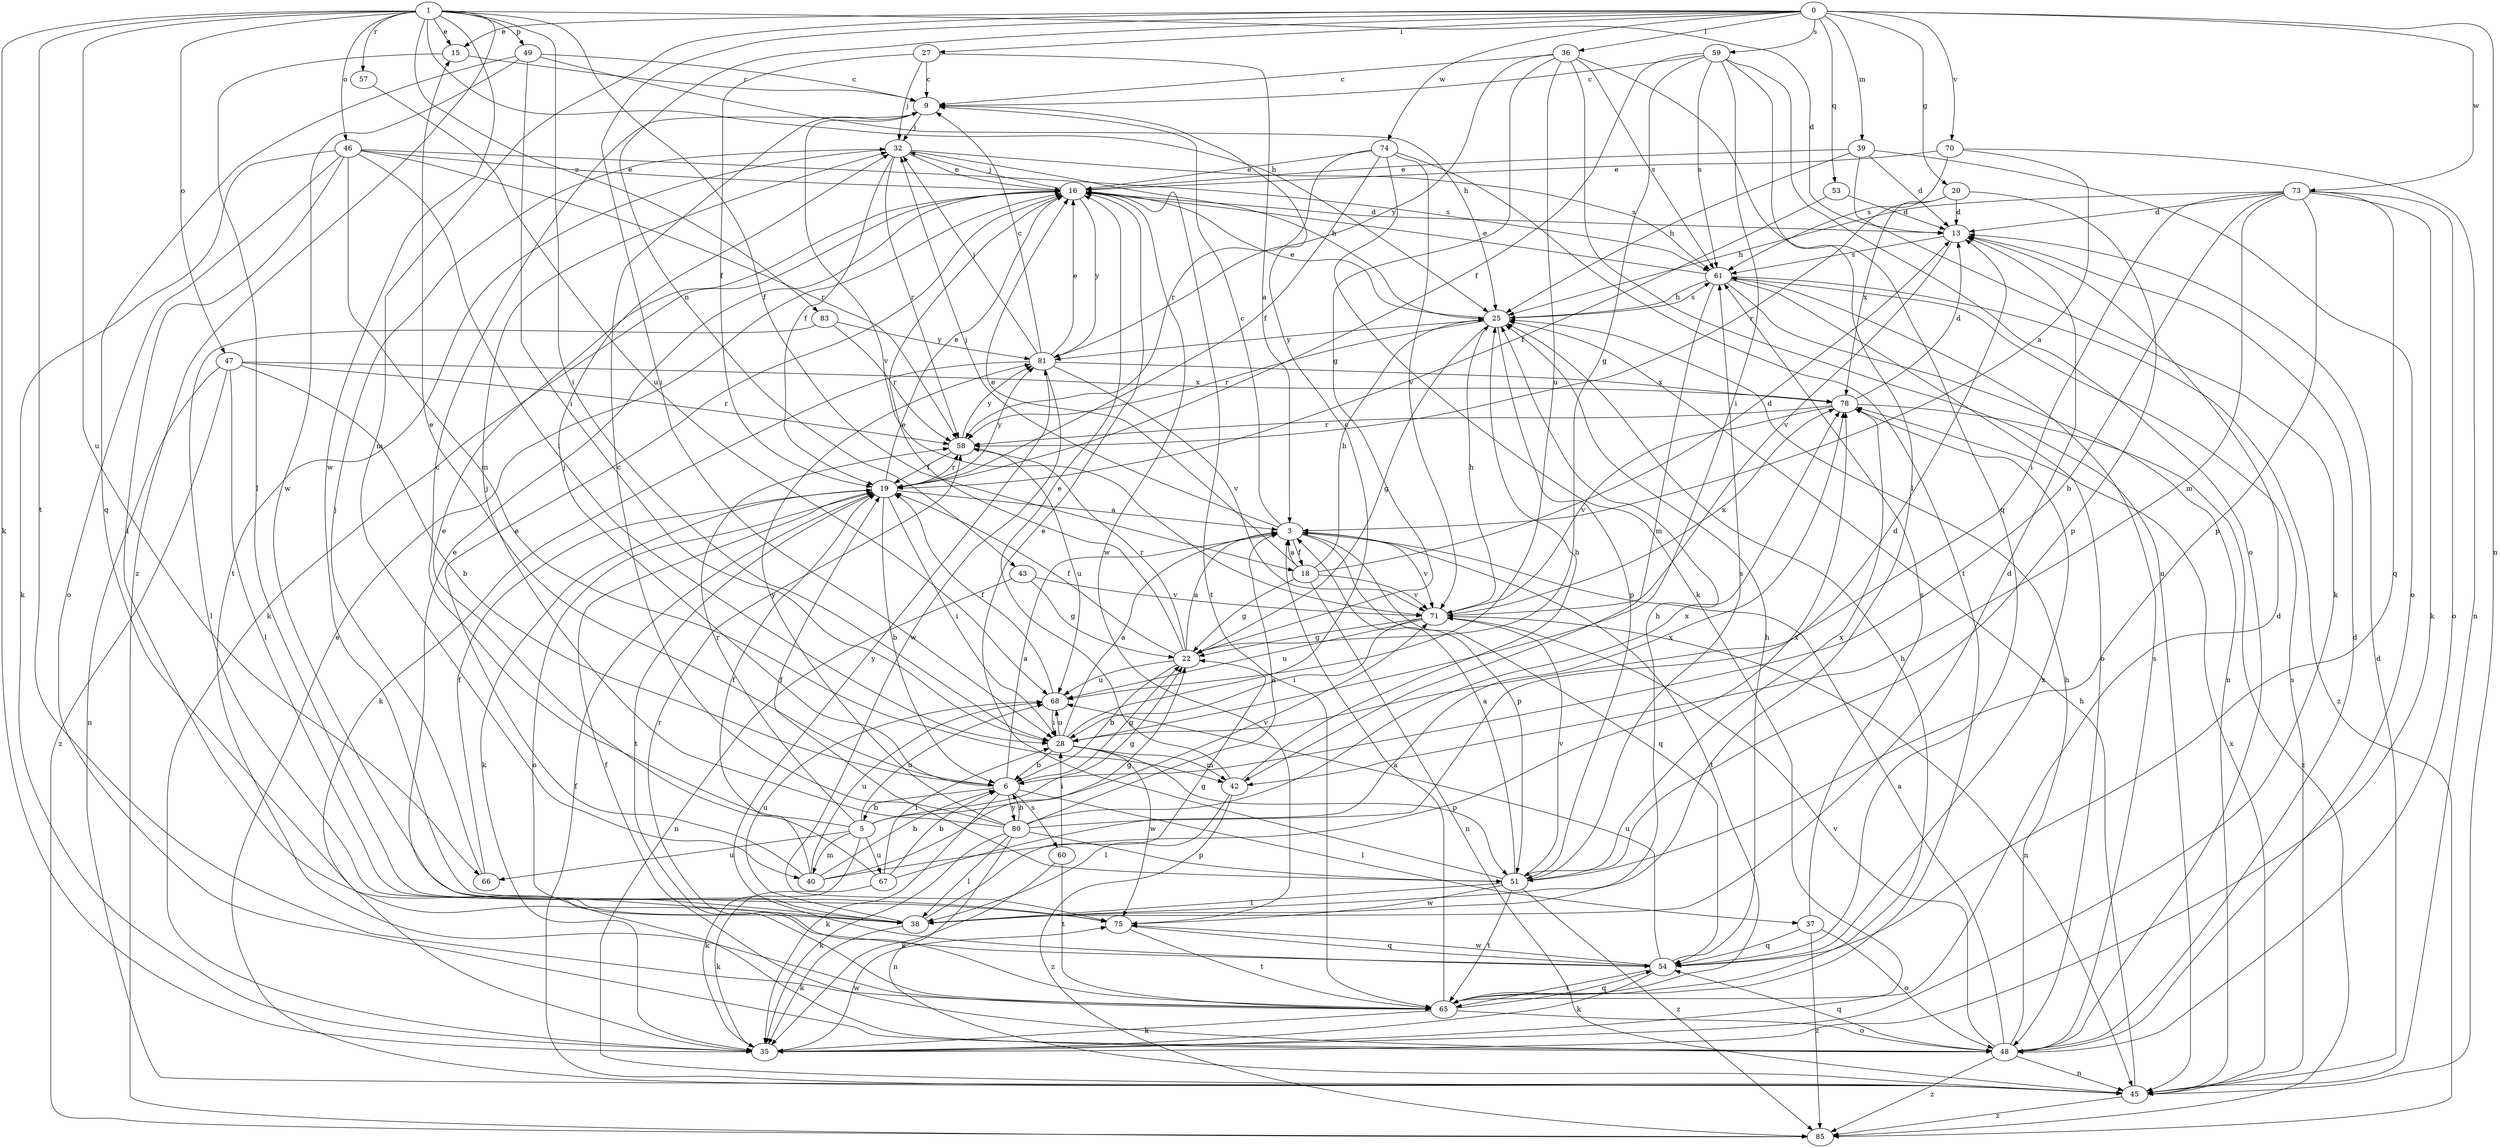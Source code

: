 strict digraph  {
0;
1;
3;
5;
6;
9;
13;
15;
16;
18;
19;
20;
22;
25;
27;
28;
32;
35;
36;
37;
38;
39;
40;
42;
43;
45;
46;
47;
48;
49;
51;
53;
54;
57;
58;
59;
60;
61;
65;
66;
67;
68;
70;
71;
73;
74;
75;
78;
80;
81;
83;
85;
0 -> 15  [label=e];
0 -> 20  [label=g];
0 -> 27  [label=i];
0 -> 28  [label=i];
0 -> 36  [label=l];
0 -> 39  [label=m];
0 -> 40  [label=m];
0 -> 43  [label=n];
0 -> 45  [label=n];
0 -> 53  [label=q];
0 -> 59  [label=s];
0 -> 70  [label=v];
0 -> 73  [label=w];
0 -> 74  [label=w];
1 -> 13  [label=d];
1 -> 15  [label=e];
1 -> 18  [label=f];
1 -> 25  [label=h];
1 -> 28  [label=i];
1 -> 35  [label=k];
1 -> 46  [label=o];
1 -> 47  [label=o];
1 -> 49  [label=p];
1 -> 57  [label=r];
1 -> 65  [label=t];
1 -> 66  [label=u];
1 -> 75  [label=w];
1 -> 83  [label=z];
1 -> 85  [label=z];
3 -> 9  [label=c];
3 -> 18  [label=f];
3 -> 32  [label=j];
3 -> 51  [label=p];
3 -> 54  [label=q];
3 -> 65  [label=t];
3 -> 71  [label=v];
5 -> 9  [label=c];
5 -> 22  [label=g];
5 -> 35  [label=k];
5 -> 40  [label=m];
5 -> 58  [label=r];
5 -> 66  [label=u];
5 -> 67  [label=u];
5 -> 68  [label=u];
5 -> 71  [label=v];
6 -> 3  [label=a];
6 -> 5  [label=b];
6 -> 15  [label=e];
6 -> 22  [label=g];
6 -> 32  [label=j];
6 -> 35  [label=k];
6 -> 37  [label=l];
6 -> 60  [label=s];
6 -> 80  [label=y];
9 -> 32  [label=j];
9 -> 71  [label=v];
13 -> 61  [label=s];
13 -> 71  [label=v];
15 -> 9  [label=c];
15 -> 38  [label=l];
16 -> 13  [label=d];
16 -> 32  [label=j];
16 -> 35  [label=k];
16 -> 65  [label=t];
16 -> 75  [label=w];
16 -> 81  [label=y];
18 -> 3  [label=a];
18 -> 13  [label=d];
18 -> 16  [label=e];
18 -> 22  [label=g];
18 -> 25  [label=h];
18 -> 45  [label=n];
18 -> 71  [label=v];
19 -> 3  [label=a];
19 -> 6  [label=b];
19 -> 16  [label=e];
19 -> 28  [label=i];
19 -> 35  [label=k];
19 -> 48  [label=o];
19 -> 58  [label=r];
19 -> 65  [label=t];
19 -> 81  [label=y];
20 -> 13  [label=d];
20 -> 51  [label=p];
20 -> 58  [label=r];
20 -> 78  [label=x];
22 -> 3  [label=a];
22 -> 6  [label=b];
22 -> 16  [label=e];
22 -> 19  [label=f];
22 -> 58  [label=r];
22 -> 68  [label=u];
25 -> 16  [label=e];
25 -> 22  [label=g];
25 -> 51  [label=p];
25 -> 58  [label=r];
25 -> 61  [label=s];
25 -> 81  [label=y];
27 -> 3  [label=a];
27 -> 9  [label=c];
27 -> 19  [label=f];
27 -> 32  [label=j];
28 -> 3  [label=a];
28 -> 6  [label=b];
28 -> 9  [label=c];
28 -> 42  [label=m];
28 -> 51  [label=p];
28 -> 68  [label=u];
28 -> 75  [label=w];
32 -> 16  [label=e];
32 -> 19  [label=f];
32 -> 25  [label=h];
32 -> 58  [label=r];
32 -> 61  [label=s];
32 -> 65  [label=t];
35 -> 75  [label=w];
36 -> 9  [label=c];
36 -> 22  [label=g];
36 -> 45  [label=n];
36 -> 54  [label=q];
36 -> 61  [label=s];
36 -> 68  [label=u];
36 -> 81  [label=y];
37 -> 48  [label=o];
37 -> 54  [label=q];
37 -> 61  [label=s];
37 -> 85  [label=z];
38 -> 13  [label=d];
38 -> 16  [label=e];
38 -> 22  [label=g];
38 -> 25  [label=h];
38 -> 35  [label=k];
38 -> 68  [label=u];
39 -> 13  [label=d];
39 -> 16  [label=e];
39 -> 25  [label=h];
39 -> 35  [label=k];
39 -> 48  [label=o];
40 -> 6  [label=b];
40 -> 16  [label=e];
40 -> 19  [label=f];
40 -> 22  [label=g];
40 -> 68  [label=u];
40 -> 78  [label=x];
42 -> 16  [label=e];
42 -> 25  [label=h];
42 -> 38  [label=l];
42 -> 85  [label=z];
43 -> 22  [label=g];
43 -> 45  [label=n];
43 -> 71  [label=v];
45 -> 13  [label=d];
45 -> 16  [label=e];
45 -> 19  [label=f];
45 -> 25  [label=h];
45 -> 61  [label=s];
45 -> 78  [label=x];
45 -> 85  [label=z];
46 -> 16  [label=e];
46 -> 28  [label=i];
46 -> 35  [label=k];
46 -> 38  [label=l];
46 -> 42  [label=m];
46 -> 48  [label=o];
46 -> 58  [label=r];
46 -> 61  [label=s];
47 -> 6  [label=b];
47 -> 38  [label=l];
47 -> 45  [label=n];
47 -> 58  [label=r];
47 -> 78  [label=x];
47 -> 85  [label=z];
48 -> 3  [label=a];
48 -> 13  [label=d];
48 -> 19  [label=f];
48 -> 25  [label=h];
48 -> 45  [label=n];
48 -> 54  [label=q];
48 -> 61  [label=s];
48 -> 71  [label=v];
48 -> 85  [label=z];
49 -> 9  [label=c];
49 -> 25  [label=h];
49 -> 28  [label=i];
49 -> 54  [label=q];
49 -> 75  [label=w];
51 -> 3  [label=a];
51 -> 16  [label=e];
51 -> 19  [label=f];
51 -> 38  [label=l];
51 -> 61  [label=s];
51 -> 65  [label=t];
51 -> 71  [label=v];
51 -> 75  [label=w];
51 -> 78  [label=x];
51 -> 85  [label=z];
53 -> 13  [label=d];
53 -> 19  [label=f];
54 -> 25  [label=h];
54 -> 35  [label=k];
54 -> 65  [label=t];
54 -> 68  [label=u];
54 -> 75  [label=w];
54 -> 78  [label=x];
54 -> 81  [label=y];
57 -> 68  [label=u];
58 -> 19  [label=f];
58 -> 68  [label=u];
58 -> 81  [label=y];
59 -> 9  [label=c];
59 -> 19  [label=f];
59 -> 22  [label=g];
59 -> 28  [label=i];
59 -> 38  [label=l];
59 -> 48  [label=o];
59 -> 61  [label=s];
60 -> 28  [label=i];
60 -> 35  [label=k];
60 -> 65  [label=t];
61 -> 16  [label=e];
61 -> 25  [label=h];
61 -> 42  [label=m];
61 -> 45  [label=n];
61 -> 48  [label=o];
61 -> 85  [label=z];
65 -> 3  [label=a];
65 -> 13  [label=d];
65 -> 25  [label=h];
65 -> 35  [label=k];
65 -> 48  [label=o];
65 -> 54  [label=q];
65 -> 58  [label=r];
66 -> 19  [label=f];
66 -> 32  [label=j];
67 -> 6  [label=b];
67 -> 16  [label=e];
67 -> 28  [label=i];
67 -> 35  [label=k];
67 -> 78  [label=x];
68 -> 19  [label=f];
68 -> 28  [label=i];
70 -> 3  [label=a];
70 -> 16  [label=e];
70 -> 45  [label=n];
70 -> 61  [label=s];
71 -> 22  [label=g];
71 -> 25  [label=h];
71 -> 28  [label=i];
71 -> 45  [label=n];
71 -> 68  [label=u];
71 -> 78  [label=x];
73 -> 6  [label=b];
73 -> 13  [label=d];
73 -> 25  [label=h];
73 -> 28  [label=i];
73 -> 35  [label=k];
73 -> 42  [label=m];
73 -> 48  [label=o];
73 -> 51  [label=p];
73 -> 54  [label=q];
74 -> 16  [label=e];
74 -> 19  [label=f];
74 -> 35  [label=k];
74 -> 58  [label=r];
74 -> 65  [label=t];
74 -> 71  [label=v];
75 -> 54  [label=q];
75 -> 65  [label=t];
78 -> 13  [label=d];
78 -> 58  [label=r];
78 -> 71  [label=v];
78 -> 85  [label=z];
80 -> 3  [label=a];
80 -> 6  [label=b];
80 -> 9  [label=c];
80 -> 13  [label=d];
80 -> 32  [label=j];
80 -> 35  [label=k];
80 -> 38  [label=l];
80 -> 45  [label=n];
80 -> 51  [label=p];
80 -> 78  [label=x];
80 -> 81  [label=y];
81 -> 9  [label=c];
81 -> 16  [label=e];
81 -> 32  [label=j];
81 -> 35  [label=k];
81 -> 71  [label=v];
81 -> 75  [label=w];
81 -> 78  [label=x];
83 -> 38  [label=l];
83 -> 58  [label=r];
83 -> 81  [label=y];
}
